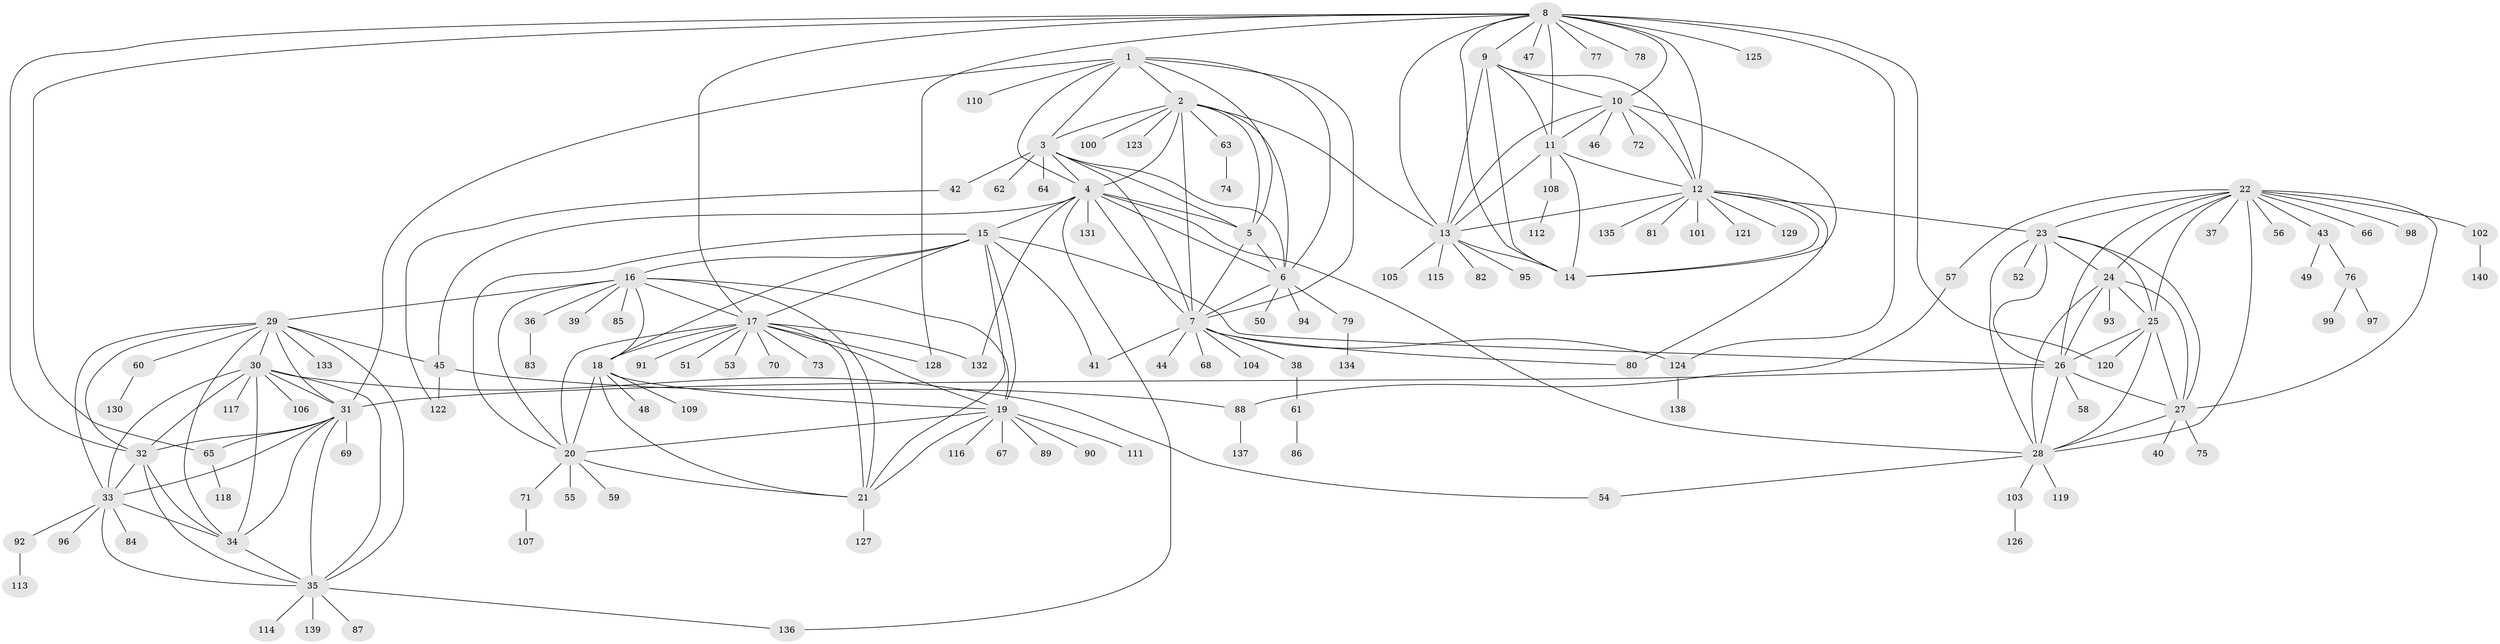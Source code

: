 // coarse degree distribution, {7: 0.04504504504504504, 9: 0.018018018018018018, 8: 0.06306306306306306, 13: 0.009009009009009009, 12: 0.009009009009009009, 20: 0.009009009009009009, 4: 0.018018018018018018, 14: 0.009009009009009009, 11: 0.009009009009009009, 6: 0.009009009009009009, 10: 0.009009009009009009, 5: 0.009009009009009009, 2: 0.15315315315315314, 1: 0.6216216216216216, 3: 0.009009009009009009}
// Generated by graph-tools (version 1.1) at 2025/42/03/06/25 10:42:14]
// undirected, 140 vertices, 232 edges
graph export_dot {
graph [start="1"]
  node [color=gray90,style=filled];
  1;
  2;
  3;
  4;
  5;
  6;
  7;
  8;
  9;
  10;
  11;
  12;
  13;
  14;
  15;
  16;
  17;
  18;
  19;
  20;
  21;
  22;
  23;
  24;
  25;
  26;
  27;
  28;
  29;
  30;
  31;
  32;
  33;
  34;
  35;
  36;
  37;
  38;
  39;
  40;
  41;
  42;
  43;
  44;
  45;
  46;
  47;
  48;
  49;
  50;
  51;
  52;
  53;
  54;
  55;
  56;
  57;
  58;
  59;
  60;
  61;
  62;
  63;
  64;
  65;
  66;
  67;
  68;
  69;
  70;
  71;
  72;
  73;
  74;
  75;
  76;
  77;
  78;
  79;
  80;
  81;
  82;
  83;
  84;
  85;
  86;
  87;
  88;
  89;
  90;
  91;
  92;
  93;
  94;
  95;
  96;
  97;
  98;
  99;
  100;
  101;
  102;
  103;
  104;
  105;
  106;
  107;
  108;
  109;
  110;
  111;
  112;
  113;
  114;
  115;
  116;
  117;
  118;
  119;
  120;
  121;
  122;
  123;
  124;
  125;
  126;
  127;
  128;
  129;
  130;
  131;
  132;
  133;
  134;
  135;
  136;
  137;
  138;
  139;
  140;
  1 -- 2;
  1 -- 3;
  1 -- 4;
  1 -- 5;
  1 -- 6;
  1 -- 7;
  1 -- 31;
  1 -- 110;
  2 -- 3;
  2 -- 4;
  2 -- 5;
  2 -- 6;
  2 -- 7;
  2 -- 13;
  2 -- 63;
  2 -- 100;
  2 -- 123;
  3 -- 4;
  3 -- 5;
  3 -- 6;
  3 -- 7;
  3 -- 42;
  3 -- 62;
  3 -- 64;
  4 -- 5;
  4 -- 6;
  4 -- 7;
  4 -- 15;
  4 -- 28;
  4 -- 45;
  4 -- 131;
  4 -- 132;
  4 -- 136;
  5 -- 6;
  5 -- 7;
  6 -- 7;
  6 -- 50;
  6 -- 79;
  6 -- 94;
  7 -- 38;
  7 -- 41;
  7 -- 44;
  7 -- 68;
  7 -- 80;
  7 -- 104;
  7 -- 124;
  8 -- 9;
  8 -- 10;
  8 -- 11;
  8 -- 12;
  8 -- 13;
  8 -- 14;
  8 -- 17;
  8 -- 32;
  8 -- 47;
  8 -- 65;
  8 -- 77;
  8 -- 78;
  8 -- 120;
  8 -- 124;
  8 -- 125;
  8 -- 128;
  9 -- 10;
  9 -- 11;
  9 -- 12;
  9 -- 13;
  9 -- 14;
  10 -- 11;
  10 -- 12;
  10 -- 13;
  10 -- 14;
  10 -- 46;
  10 -- 72;
  11 -- 12;
  11 -- 13;
  11 -- 14;
  11 -- 108;
  12 -- 13;
  12 -- 14;
  12 -- 23;
  12 -- 80;
  12 -- 81;
  12 -- 101;
  12 -- 121;
  12 -- 129;
  12 -- 135;
  13 -- 14;
  13 -- 82;
  13 -- 95;
  13 -- 105;
  13 -- 115;
  15 -- 16;
  15 -- 17;
  15 -- 18;
  15 -- 19;
  15 -- 20;
  15 -- 21;
  15 -- 26;
  15 -- 41;
  16 -- 17;
  16 -- 18;
  16 -- 19;
  16 -- 20;
  16 -- 21;
  16 -- 29;
  16 -- 36;
  16 -- 39;
  16 -- 85;
  17 -- 18;
  17 -- 19;
  17 -- 20;
  17 -- 21;
  17 -- 51;
  17 -- 53;
  17 -- 70;
  17 -- 73;
  17 -- 91;
  17 -- 128;
  17 -- 132;
  18 -- 19;
  18 -- 20;
  18 -- 21;
  18 -- 48;
  18 -- 109;
  19 -- 20;
  19 -- 21;
  19 -- 67;
  19 -- 89;
  19 -- 90;
  19 -- 111;
  19 -- 116;
  20 -- 21;
  20 -- 55;
  20 -- 59;
  20 -- 71;
  21 -- 127;
  22 -- 23;
  22 -- 24;
  22 -- 25;
  22 -- 26;
  22 -- 27;
  22 -- 28;
  22 -- 37;
  22 -- 43;
  22 -- 56;
  22 -- 57;
  22 -- 66;
  22 -- 98;
  22 -- 102;
  23 -- 24;
  23 -- 25;
  23 -- 26;
  23 -- 27;
  23 -- 28;
  23 -- 52;
  24 -- 25;
  24 -- 26;
  24 -- 27;
  24 -- 28;
  24 -- 93;
  25 -- 26;
  25 -- 27;
  25 -- 28;
  25 -- 120;
  26 -- 27;
  26 -- 28;
  26 -- 31;
  26 -- 58;
  27 -- 28;
  27 -- 40;
  27 -- 75;
  28 -- 54;
  28 -- 103;
  28 -- 119;
  29 -- 30;
  29 -- 31;
  29 -- 32;
  29 -- 33;
  29 -- 34;
  29 -- 35;
  29 -- 45;
  29 -- 60;
  29 -- 133;
  30 -- 31;
  30 -- 32;
  30 -- 33;
  30 -- 34;
  30 -- 35;
  30 -- 54;
  30 -- 106;
  30 -- 117;
  31 -- 32;
  31 -- 33;
  31 -- 34;
  31 -- 35;
  31 -- 65;
  31 -- 69;
  32 -- 33;
  32 -- 34;
  32 -- 35;
  33 -- 34;
  33 -- 35;
  33 -- 84;
  33 -- 92;
  33 -- 96;
  34 -- 35;
  35 -- 87;
  35 -- 114;
  35 -- 136;
  35 -- 139;
  36 -- 83;
  38 -- 61;
  42 -- 122;
  43 -- 49;
  43 -- 76;
  45 -- 88;
  45 -- 122;
  57 -- 88;
  60 -- 130;
  61 -- 86;
  63 -- 74;
  65 -- 118;
  71 -- 107;
  76 -- 97;
  76 -- 99;
  79 -- 134;
  88 -- 137;
  92 -- 113;
  102 -- 140;
  103 -- 126;
  108 -- 112;
  124 -- 138;
}

